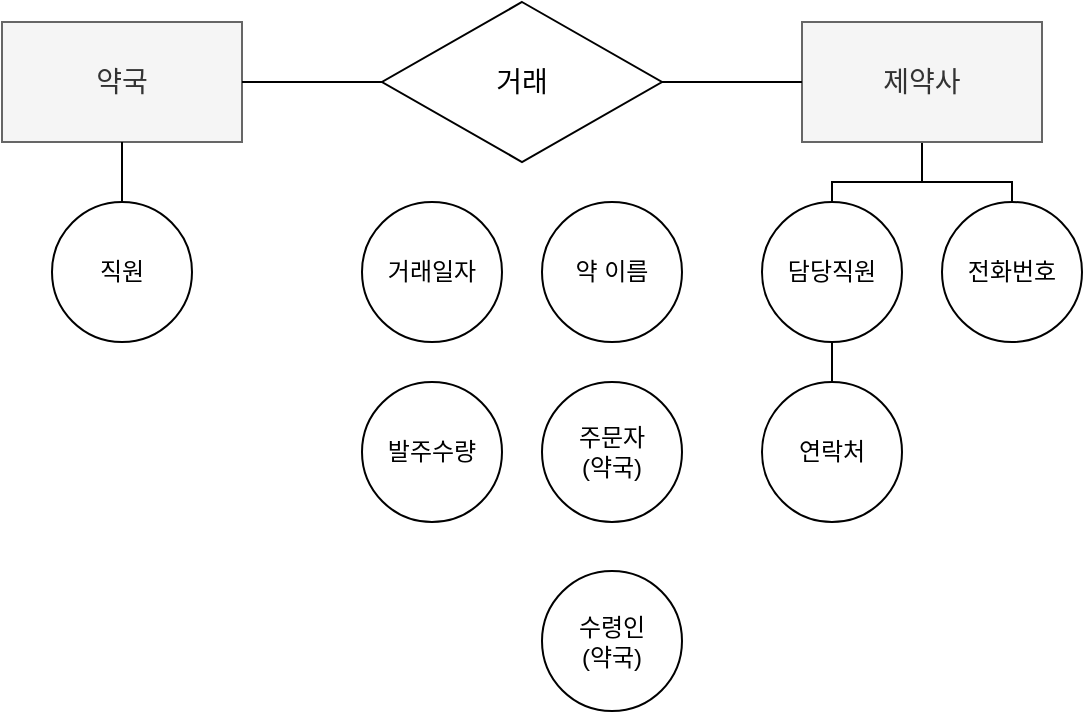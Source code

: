 <mxfile version="14.5.7" type="github">
  <diagram id="6oNQw6u3wephya74xHIN" name="Page-1">
    <mxGraphModel dx="696" dy="483" grid="1" gridSize="10" guides="1" tooltips="1" connect="1" arrows="1" fold="1" page="1" pageScale="1" pageWidth="827" pageHeight="1169" math="0" shadow="0">
      <root>
        <mxCell id="0" />
        <mxCell id="1" parent="0" />
        <mxCell id="PbMkuu-omXCv-JuwHTHP-2" value="&lt;font style=&quot;font-size: 14px&quot;&gt;약국&lt;/font&gt;" style="rounded=0;whiteSpace=wrap;html=1;fillColor=#f5f5f5;strokeColor=#666666;fontColor=#333333;" vertex="1" parent="1">
          <mxGeometry x="60" y="240" width="120" height="60" as="geometry" />
        </mxCell>
        <mxCell id="PbMkuu-omXCv-JuwHTHP-9" value="" style="rounded=0;orthogonalLoop=1;jettySize=auto;html=1;entryX=0.5;entryY=0;entryDx=0;entryDy=0;endArrow=none;endFill=0;edgeStyle=orthogonalEdgeStyle;" edge="1" parent="1" source="PbMkuu-omXCv-JuwHTHP-3" target="PbMkuu-omXCv-JuwHTHP-4">
          <mxGeometry relative="1" as="geometry" />
        </mxCell>
        <mxCell id="PbMkuu-omXCv-JuwHTHP-11" value="" style="edgeStyle=orthogonalEdgeStyle;rounded=0;orthogonalLoop=1;jettySize=auto;html=1;endArrow=none;endFill=0;" edge="1" parent="1" source="PbMkuu-omXCv-JuwHTHP-3" target="PbMkuu-omXCv-JuwHTHP-7">
          <mxGeometry relative="1" as="geometry" />
        </mxCell>
        <mxCell id="PbMkuu-omXCv-JuwHTHP-3" value="&lt;span style=&quot;font-size: 14px&quot;&gt;제약사&lt;br&gt;&lt;/span&gt;" style="rounded=0;whiteSpace=wrap;html=1;fillColor=#f5f5f5;strokeColor=#666666;fontColor=#333333;" vertex="1" parent="1">
          <mxGeometry x="460" y="240" width="120" height="60" as="geometry" />
        </mxCell>
        <mxCell id="PbMkuu-omXCv-JuwHTHP-4" value="담당직원" style="ellipse;whiteSpace=wrap;html=1;" vertex="1" parent="1">
          <mxGeometry x="440" y="330" width="70" height="70" as="geometry" />
        </mxCell>
        <mxCell id="PbMkuu-omXCv-JuwHTHP-12" style="edgeStyle=orthogonalEdgeStyle;rounded=0;orthogonalLoop=1;jettySize=auto;html=1;entryX=0.5;entryY=1;entryDx=0;entryDy=0;endArrow=none;endFill=0;" edge="1" parent="1" source="PbMkuu-omXCv-JuwHTHP-5" target="PbMkuu-omXCv-JuwHTHP-4">
          <mxGeometry relative="1" as="geometry" />
        </mxCell>
        <mxCell id="PbMkuu-omXCv-JuwHTHP-5" value="연락처" style="ellipse;whiteSpace=wrap;html=1;" vertex="1" parent="1">
          <mxGeometry x="440" y="420" width="70" height="70" as="geometry" />
        </mxCell>
        <mxCell id="PbMkuu-omXCv-JuwHTHP-7" value="전화번호" style="ellipse;whiteSpace=wrap;html=1;" vertex="1" parent="1">
          <mxGeometry x="530" y="330" width="70" height="70" as="geometry" />
        </mxCell>
        <mxCell id="PbMkuu-omXCv-JuwHTHP-14" value="" style="edgeStyle=orthogonalEdgeStyle;rounded=0;orthogonalLoop=1;jettySize=auto;html=1;endArrow=none;endFill=0;fontSize=14;" edge="1" parent="1" source="PbMkuu-omXCv-JuwHTHP-13" target="PbMkuu-omXCv-JuwHTHP-2">
          <mxGeometry relative="1" as="geometry" />
        </mxCell>
        <mxCell id="PbMkuu-omXCv-JuwHTHP-15" value="" style="edgeStyle=orthogonalEdgeStyle;rounded=0;orthogonalLoop=1;jettySize=auto;html=1;endArrow=none;endFill=0;fontSize=14;" edge="1" parent="1" source="PbMkuu-omXCv-JuwHTHP-13" target="PbMkuu-omXCv-JuwHTHP-3">
          <mxGeometry relative="1" as="geometry" />
        </mxCell>
        <mxCell id="PbMkuu-omXCv-JuwHTHP-13" value="거래" style="rhombus;whiteSpace=wrap;html=1;fontSize=14;" vertex="1" parent="1">
          <mxGeometry x="250" y="230" width="140" height="80" as="geometry" />
        </mxCell>
        <mxCell id="PbMkuu-omXCv-JuwHTHP-16" value="거래일자" style="ellipse;whiteSpace=wrap;html=1;" vertex="1" parent="1">
          <mxGeometry x="240" y="330" width="70" height="70" as="geometry" />
        </mxCell>
        <mxCell id="PbMkuu-omXCv-JuwHTHP-17" value="약&amp;nbsp;이름" style="ellipse;whiteSpace=wrap;html=1;" vertex="1" parent="1">
          <mxGeometry x="330" y="330" width="70" height="70" as="geometry" />
        </mxCell>
        <mxCell id="PbMkuu-omXCv-JuwHTHP-18" value="발주수량" style="ellipse;whiteSpace=wrap;html=1;" vertex="1" parent="1">
          <mxGeometry x="240" y="420" width="70" height="70" as="geometry" />
        </mxCell>
        <mxCell id="PbMkuu-omXCv-JuwHTHP-20" value="" style="edgeStyle=orthogonalEdgeStyle;rounded=0;orthogonalLoop=1;jettySize=auto;html=1;endArrow=none;endFill=0;fontSize=14;" edge="1" parent="1" source="PbMkuu-omXCv-JuwHTHP-19" target="PbMkuu-omXCv-JuwHTHP-2">
          <mxGeometry relative="1" as="geometry" />
        </mxCell>
        <mxCell id="PbMkuu-omXCv-JuwHTHP-19" value="직원" style="ellipse;whiteSpace=wrap;html=1;" vertex="1" parent="1">
          <mxGeometry x="85" y="330" width="70" height="70" as="geometry" />
        </mxCell>
        <mxCell id="PbMkuu-omXCv-JuwHTHP-21" value="주문자&lt;br&gt;(약국)" style="ellipse;whiteSpace=wrap;html=1;" vertex="1" parent="1">
          <mxGeometry x="330" y="420" width="70" height="70" as="geometry" />
        </mxCell>
        <mxCell id="PbMkuu-omXCv-JuwHTHP-22" value="수령인&lt;br&gt;(약국)" style="ellipse;whiteSpace=wrap;html=1;" vertex="1" parent="1">
          <mxGeometry x="330" y="514.5" width="70" height="70" as="geometry" />
        </mxCell>
      </root>
    </mxGraphModel>
  </diagram>
</mxfile>
